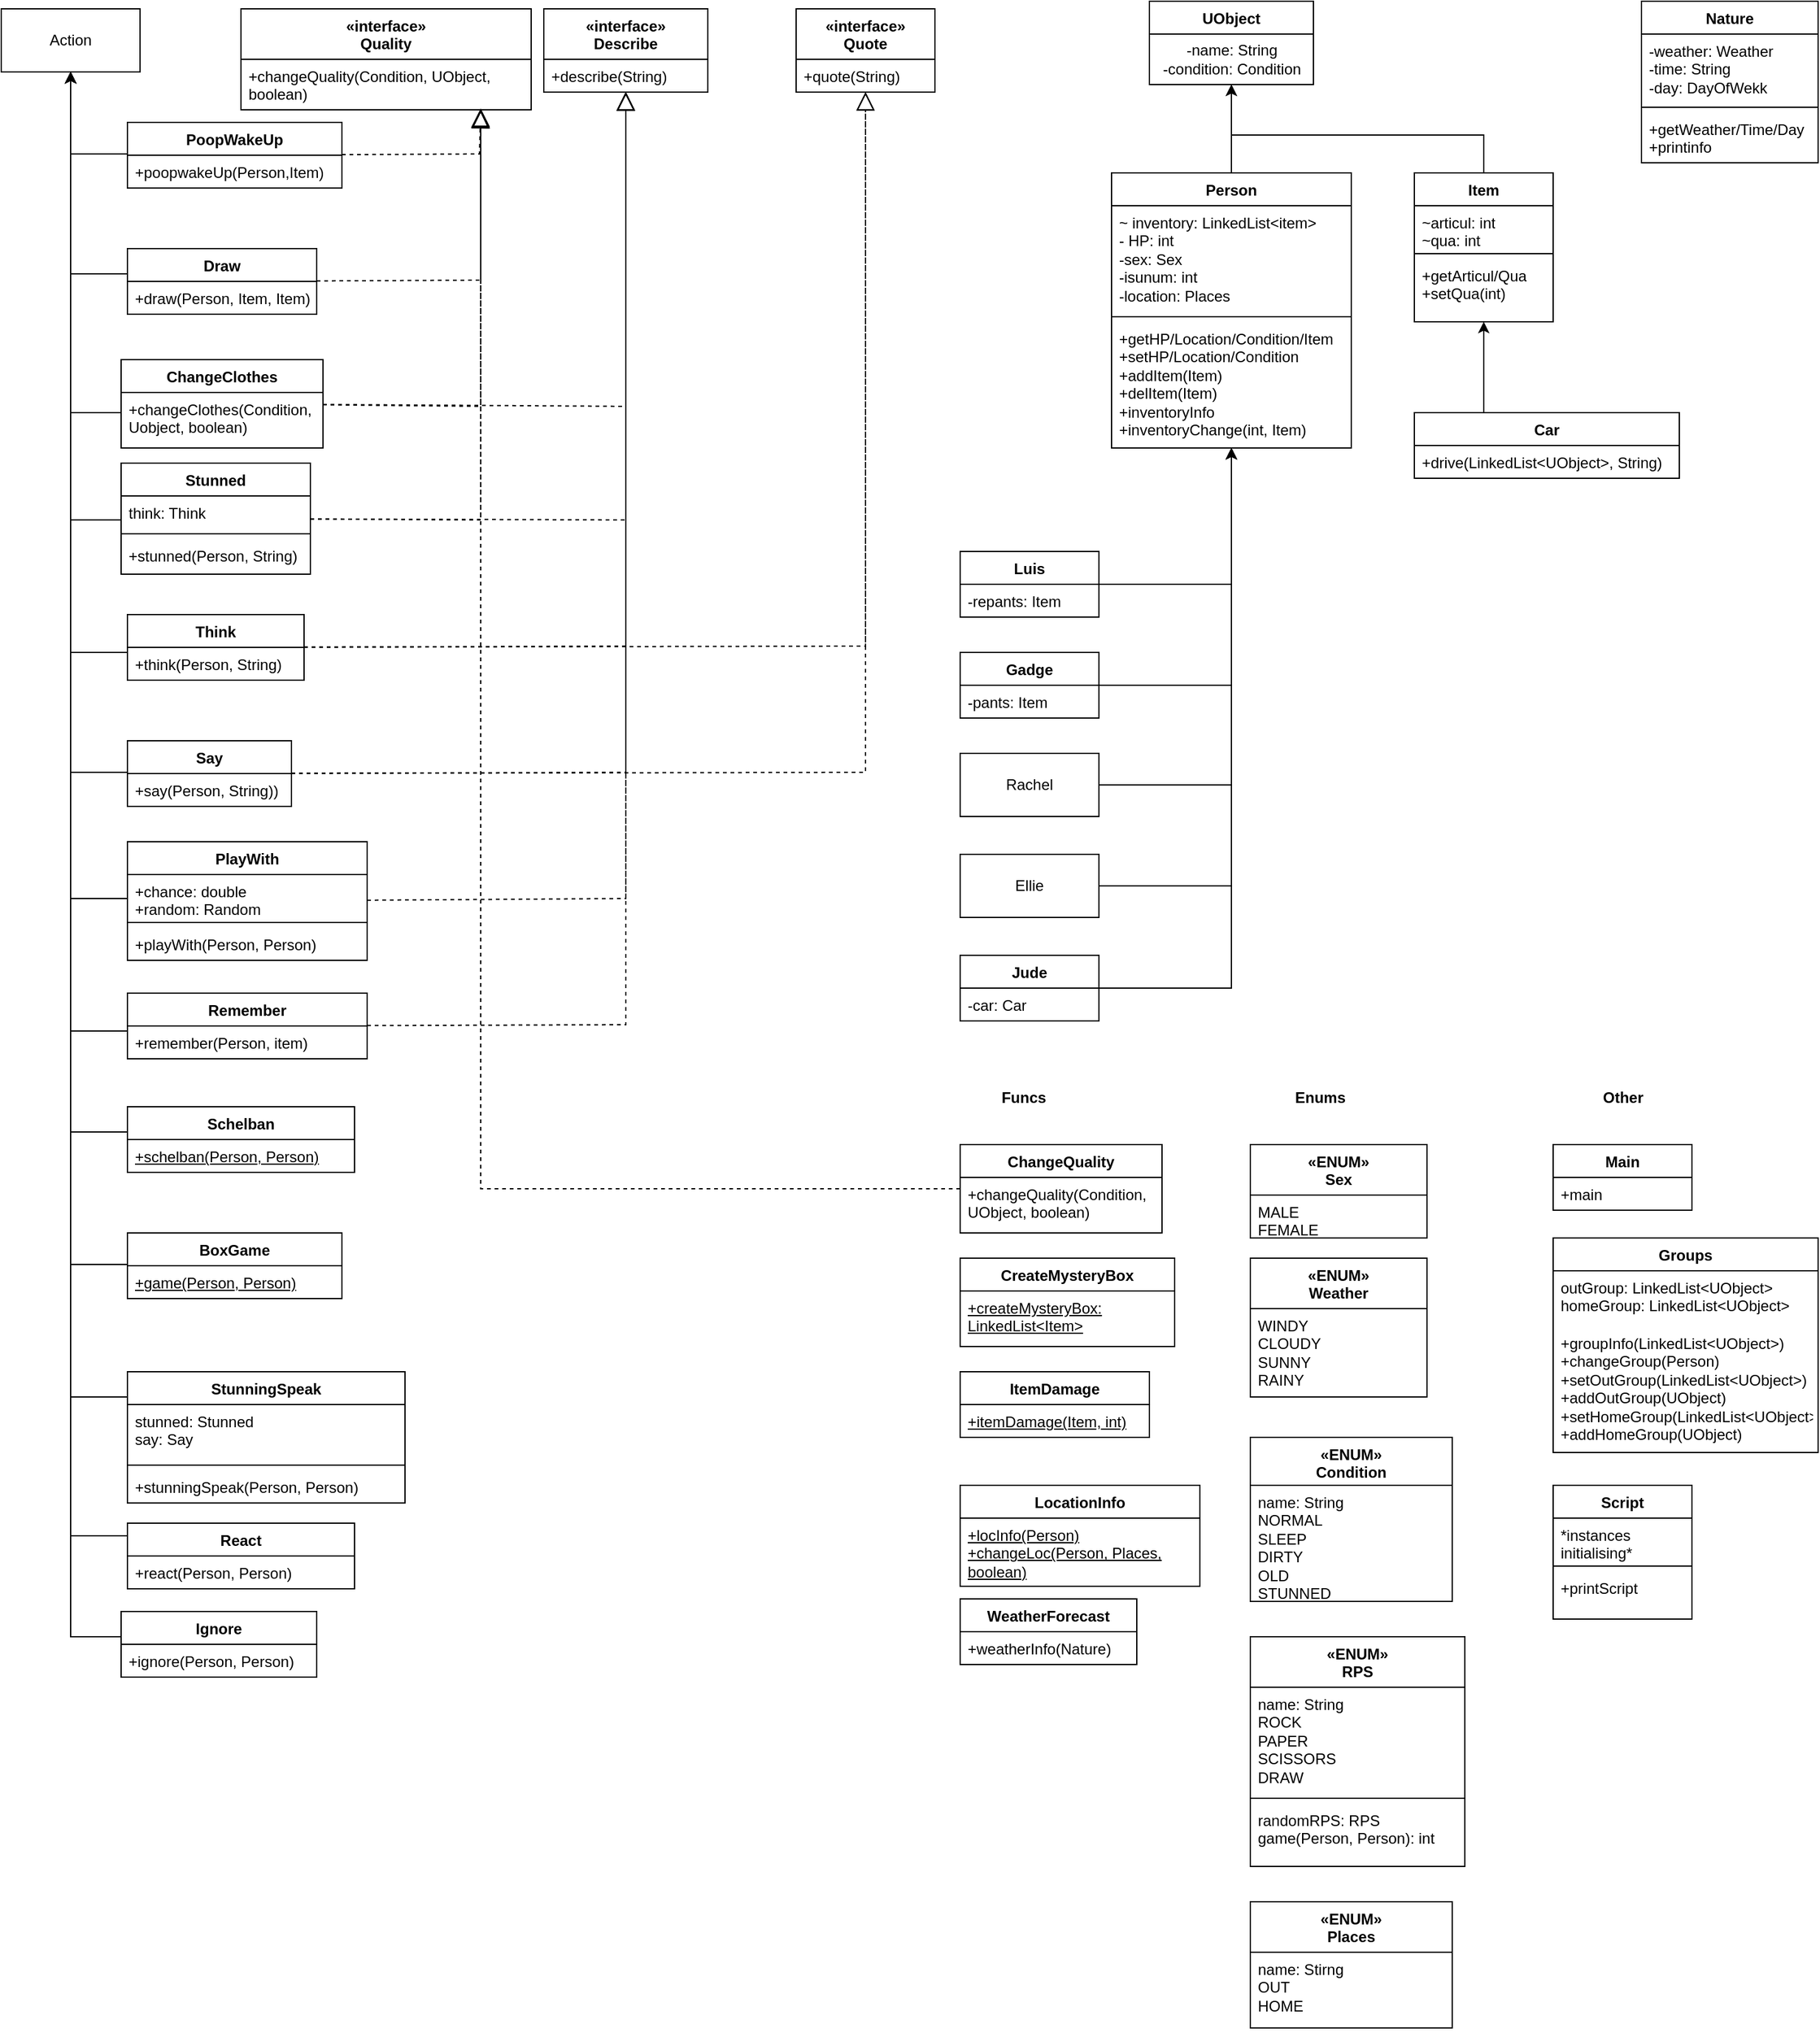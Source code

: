 <mxfile version="22.1.3" type="onedrive">
  <diagram name="Страница — 1" id="KQoyVWjVDIg-8fuVehJ1">
    <mxGraphModel grid="1" page="1" gridSize="10" guides="1" tooltips="1" connect="1" arrows="1" fold="1" pageScale="1" pageWidth="1654" pageHeight="2336" math="0" shadow="0">
      <root>
        <mxCell id="0" />
        <mxCell id="1" parent="0" />
        <mxCell id="x87Nk6fSMv-l0gHhDQ7Y-25" style="edgeStyle=orthogonalEdgeStyle;rounded=0;orthogonalLoop=1;jettySize=auto;html=1;entryX=0.5;entryY=1;entryDx=0;entryDy=0;" edge="1" parent="1" source="x87Nk6fSMv-l0gHhDQ7Y-10" target="x87Nk6fSMv-l0gHhDQ7Y-24">
          <mxGeometry relative="1" as="geometry">
            <Array as="points">
              <mxPoint x="175" y="145" />
            </Array>
          </mxGeometry>
        </mxCell>
        <mxCell id="x87Nk6fSMv-l0gHhDQ7Y-10" value="PoopWakeUp" style="html=1;whiteSpace=wrap;shape=swimlane;fontStyle=1;startSize=26;verticalAlign=top;childLayout=stackLayout;horizontal=1;horizontalStack=0;resizeParent=1;resizeParentMax=0;resizeLast=0;collapsible=1;marginBottom=0;" vertex="1" parent="1">
          <mxGeometry x="220" y="120" width="170" height="52" as="geometry" />
        </mxCell>
        <mxCell id="M3JDmx2PAfY2627w_AwD-40" value="+poopwakeUp(Person,Item)&lt;br&gt;" style="text;strokeColor=none;fillColor=none;align=left;verticalAlign=top;spacingLeft=4;spacingRight=4;overflow=hidden;rotatable=0;points=[[0,0.5],[1,0.5]];portConstraint=eastwest;whiteSpace=wrap;html=1;" vertex="1" parent="x87Nk6fSMv-l0gHhDQ7Y-10">
          <mxGeometry y="26" width="170" height="26" as="geometry" />
        </mxCell>
        <mxCell id="x87Nk6fSMv-l0gHhDQ7Y-26" style="edgeStyle=orthogonalEdgeStyle;rounded=0;orthogonalLoop=1;jettySize=auto;html=1;" edge="1" parent="1" source="x87Nk6fSMv-l0gHhDQ7Y-11" target="x87Nk6fSMv-l0gHhDQ7Y-24">
          <mxGeometry relative="1" as="geometry">
            <Array as="points">
              <mxPoint x="175" y="240" />
            </Array>
          </mxGeometry>
        </mxCell>
        <mxCell id="x87Nk6fSMv-l0gHhDQ7Y-11" value="Draw" style="html=1;whiteSpace=wrap;shape=swimlane;fontStyle=1;startSize=26;verticalAlign=top;childLayout=stackLayout;horizontal=1;horizontalStack=0;resizeParent=1;resizeParentMax=0;resizeLast=0;collapsible=1;marginBottom=0;" vertex="1" parent="1">
          <mxGeometry x="220" y="220" width="150" height="52" as="geometry" />
        </mxCell>
        <mxCell id="M3JDmx2PAfY2627w_AwD-41" value="+draw(Person, Item, Item)" style="text;strokeColor=none;fillColor=none;align=left;verticalAlign=top;spacingLeft=4;spacingRight=4;overflow=hidden;rotatable=0;points=[[0,0.5],[1,0.5]];portConstraint=eastwest;whiteSpace=wrap;html=1;" vertex="1" parent="x87Nk6fSMv-l0gHhDQ7Y-11">
          <mxGeometry y="26" width="150" height="26" as="geometry" />
        </mxCell>
        <mxCell id="x87Nk6fSMv-l0gHhDQ7Y-27" style="edgeStyle=orthogonalEdgeStyle;rounded=0;orthogonalLoop=1;jettySize=auto;html=1;" edge="1" parent="1" source="x87Nk6fSMv-l0gHhDQ7Y-12" target="x87Nk6fSMv-l0gHhDQ7Y-24">
          <mxGeometry relative="1" as="geometry">
            <Array as="points">
              <mxPoint x="175" y="735" />
            </Array>
          </mxGeometry>
        </mxCell>
        <mxCell id="x87Nk6fSMv-l0gHhDQ7Y-12" value="PlayWith" style="html=1;whiteSpace=wrap;shape=swimlane;fontStyle=1;startSize=26;verticalAlign=top;childLayout=stackLayout;horizontal=1;horizontalStack=0;resizeParent=1;resizeParentMax=0;resizeLast=0;collapsible=1;marginBottom=0;" vertex="1" parent="1">
          <mxGeometry x="220" y="690" width="190" height="94" as="geometry" />
        </mxCell>
        <mxCell id="M3JDmx2PAfY2627w_AwD-52" value="+chance: double&lt;br&gt;+random: Random" style="text;strokeColor=none;fillColor=none;align=left;verticalAlign=top;spacingLeft=4;spacingRight=4;overflow=hidden;rotatable=0;points=[[0,0.5],[1,0.5]];portConstraint=eastwest;whiteSpace=wrap;html=1;" vertex="1" parent="x87Nk6fSMv-l0gHhDQ7Y-12">
          <mxGeometry y="26" width="190" height="34" as="geometry" />
        </mxCell>
        <mxCell id="M3JDmx2PAfY2627w_AwD-54" value="" style="line;strokeWidth=1;fillColor=none;align=left;verticalAlign=middle;spacingTop=-1;spacingLeft=3;spacingRight=3;rotatable=0;labelPosition=right;points=[];portConstraint=eastwest;strokeColor=inherit;" vertex="1" parent="x87Nk6fSMv-l0gHhDQ7Y-12">
          <mxGeometry y="60" width="190" height="8" as="geometry" />
        </mxCell>
        <mxCell id="M3JDmx2PAfY2627w_AwD-53" value="+playWith(Person, Person)" style="text;strokeColor=none;fillColor=none;align=left;verticalAlign=top;spacingLeft=4;spacingRight=4;overflow=hidden;rotatable=0;points=[[0,0.5],[1,0.5]];portConstraint=eastwest;whiteSpace=wrap;html=1;" vertex="1" parent="x87Nk6fSMv-l0gHhDQ7Y-12">
          <mxGeometry y="68" width="190" height="26" as="geometry" />
        </mxCell>
        <mxCell id="x87Nk6fSMv-l0gHhDQ7Y-28" style="edgeStyle=orthogonalEdgeStyle;rounded=0;orthogonalLoop=1;jettySize=auto;html=1;entryX=0.5;entryY=1;entryDx=0;entryDy=0;" edge="1" parent="1" source="x87Nk6fSMv-l0gHhDQ7Y-13" target="x87Nk6fSMv-l0gHhDQ7Y-24">
          <mxGeometry relative="1" as="geometry">
            <Array as="points">
              <mxPoint x="175" y="540" />
            </Array>
          </mxGeometry>
        </mxCell>
        <mxCell id="x87Nk6fSMv-l0gHhDQ7Y-13" value="Think" style="html=1;whiteSpace=wrap;shape=swimlane;fontStyle=1;startSize=26;verticalAlign=top;childLayout=stackLayout;horizontal=1;horizontalStack=0;resizeParent=1;resizeParentMax=0;resizeLast=0;collapsible=1;marginBottom=0;" vertex="1" parent="1">
          <mxGeometry x="220" y="510" width="140" height="52" as="geometry" />
        </mxCell>
        <mxCell id="M3JDmx2PAfY2627w_AwD-50" value="+think(Person, String)" style="text;strokeColor=none;fillColor=none;align=left;verticalAlign=top;spacingLeft=4;spacingRight=4;overflow=hidden;rotatable=0;points=[[0,0.5],[1,0.5]];portConstraint=eastwest;whiteSpace=wrap;html=1;" vertex="1" parent="x87Nk6fSMv-l0gHhDQ7Y-13">
          <mxGeometry y="26" width="140" height="26" as="geometry" />
        </mxCell>
        <mxCell id="x87Nk6fSMv-l0gHhDQ7Y-36" style="edgeStyle=orthogonalEdgeStyle;rounded=0;orthogonalLoop=1;jettySize=auto;html=1;entryX=0.5;entryY=1;entryDx=0;entryDy=0;" edge="1" parent="1" source="x87Nk6fSMv-l0gHhDQ7Y-14" target="x87Nk6fSMv-l0gHhDQ7Y-24">
          <mxGeometry relative="1" as="geometry">
            <Array as="points">
              <mxPoint x="175" y="840" />
            </Array>
          </mxGeometry>
        </mxCell>
        <mxCell id="x87Nk6fSMv-l0gHhDQ7Y-14" value="Remember" style="html=1;whiteSpace=wrap;shape=swimlane;fontStyle=1;startSize=26;verticalAlign=top;childLayout=stackLayout;horizontal=1;horizontalStack=0;resizeParent=1;resizeParentMax=0;resizeLast=0;collapsible=1;marginBottom=0;" vertex="1" parent="1">
          <mxGeometry x="220" y="810" width="190" height="52" as="geometry" />
        </mxCell>
        <mxCell id="M3JDmx2PAfY2627w_AwD-55" value="+remember(Person, item)" style="text;strokeColor=none;fillColor=none;align=left;verticalAlign=top;spacingLeft=4;spacingRight=4;overflow=hidden;rotatable=0;points=[[0,0.5],[1,0.5]];portConstraint=eastwest;whiteSpace=wrap;html=1;" vertex="1" parent="x87Nk6fSMv-l0gHhDQ7Y-14">
          <mxGeometry y="26" width="190" height="26" as="geometry" />
        </mxCell>
        <mxCell id="x87Nk6fSMv-l0gHhDQ7Y-35" style="edgeStyle=orthogonalEdgeStyle;rounded=0;orthogonalLoop=1;jettySize=auto;html=1;entryX=0.5;entryY=1;entryDx=0;entryDy=0;" edge="1" parent="1" source="x87Nk6fSMv-l0gHhDQ7Y-15" target="x87Nk6fSMv-l0gHhDQ7Y-24">
          <mxGeometry relative="1" as="geometry">
            <Array as="points">
              <mxPoint x="175" y="1320" />
            </Array>
          </mxGeometry>
        </mxCell>
        <mxCell id="x87Nk6fSMv-l0gHhDQ7Y-15" value="Ignore" style="html=1;whiteSpace=wrap;shape=swimlane;fontStyle=1;startSize=26;verticalAlign=top;childLayout=stackLayout;horizontal=1;horizontalStack=0;resizeParent=1;resizeParentMax=0;resizeLast=0;collapsible=1;marginBottom=0;" vertex="1" parent="1">
          <mxGeometry x="215" y="1300" width="155" height="52" as="geometry" />
        </mxCell>
        <mxCell id="M3JDmx2PAfY2627w_AwD-62" value="+ignore(Person, Person)" style="text;strokeColor=none;fillColor=none;align=left;verticalAlign=top;spacingLeft=4;spacingRight=4;overflow=hidden;rotatable=0;points=[[0,0.5],[1,0.5]];portConstraint=eastwest;whiteSpace=wrap;html=1;" vertex="1" parent="x87Nk6fSMv-l0gHhDQ7Y-15">
          <mxGeometry y="26" width="155" height="26" as="geometry" />
        </mxCell>
        <mxCell id="x87Nk6fSMv-l0gHhDQ7Y-34" style="edgeStyle=orthogonalEdgeStyle;rounded=0;orthogonalLoop=1;jettySize=auto;html=1;entryX=0.5;entryY=1;entryDx=0;entryDy=0;" edge="1" parent="1" source="x87Nk6fSMv-l0gHhDQ7Y-16" target="x87Nk6fSMv-l0gHhDQ7Y-24">
          <mxGeometry relative="1" as="geometry">
            <Array as="points">
              <mxPoint x="175" y="1130" />
            </Array>
          </mxGeometry>
        </mxCell>
        <mxCell id="x87Nk6fSMv-l0gHhDQ7Y-16" value="StunningSpeak" style="html=1;whiteSpace=wrap;shape=swimlane;fontStyle=1;startSize=26;verticalAlign=top;childLayout=stackLayout;horizontal=1;horizontalStack=0;resizeParent=1;resizeParentMax=0;resizeLast=0;collapsible=1;marginBottom=0;" vertex="1" parent="1">
          <mxGeometry x="220" y="1110" width="220" height="104" as="geometry" />
        </mxCell>
        <mxCell id="M3JDmx2PAfY2627w_AwD-58" value="stunned: Stunned&lt;br&gt;say: Say" style="text;strokeColor=none;fillColor=none;align=left;verticalAlign=top;spacingLeft=4;spacingRight=4;overflow=hidden;rotatable=0;points=[[0,0.5],[1,0.5]];portConstraint=eastwest;whiteSpace=wrap;html=1;" vertex="1" parent="x87Nk6fSMv-l0gHhDQ7Y-16">
          <mxGeometry y="26" width="220" height="44" as="geometry" />
        </mxCell>
        <mxCell id="M3JDmx2PAfY2627w_AwD-60" value="" style="line;strokeWidth=1;fillColor=none;align=left;verticalAlign=middle;spacingTop=-1;spacingLeft=3;spacingRight=3;rotatable=0;labelPosition=right;points=[];portConstraint=eastwest;strokeColor=inherit;" vertex="1" parent="x87Nk6fSMv-l0gHhDQ7Y-16">
          <mxGeometry y="70" width="220" height="8" as="geometry" />
        </mxCell>
        <mxCell id="M3JDmx2PAfY2627w_AwD-59" value="+stunningSpeak(Person, Person)" style="text;strokeColor=none;fillColor=none;align=left;verticalAlign=top;spacingLeft=4;spacingRight=4;overflow=hidden;rotatable=0;points=[[0,0.5],[1,0.5]];portConstraint=eastwest;whiteSpace=wrap;html=1;" vertex="1" parent="x87Nk6fSMv-l0gHhDQ7Y-16">
          <mxGeometry y="78" width="220" height="26" as="geometry" />
        </mxCell>
        <mxCell id="x87Nk6fSMv-l0gHhDQ7Y-33" style="edgeStyle=orthogonalEdgeStyle;rounded=0;orthogonalLoop=1;jettySize=auto;html=1;entryX=0.5;entryY=1;entryDx=0;entryDy=0;" edge="1" parent="1" source="x87Nk6fSMv-l0gHhDQ7Y-17" target="x87Nk6fSMv-l0gHhDQ7Y-24">
          <mxGeometry relative="1" as="geometry">
            <Array as="points">
              <mxPoint x="175" y="920" />
            </Array>
          </mxGeometry>
        </mxCell>
        <mxCell id="x87Nk6fSMv-l0gHhDQ7Y-17" value="Schelban" style="html=1;whiteSpace=wrap;shape=swimlane;fontStyle=1;startSize=26;verticalAlign=top;childLayout=stackLayout;horizontal=1;horizontalStack=0;resizeParent=1;resizeParentMax=0;resizeLast=0;collapsible=1;marginBottom=0;" vertex="1" parent="1">
          <mxGeometry x="220" y="900" width="180" height="52" as="geometry" />
        </mxCell>
        <mxCell id="M3JDmx2PAfY2627w_AwD-56" value="&lt;u&gt;+schelban(Person, Person)&lt;/u&gt;" style="text;strokeColor=none;fillColor=none;align=left;verticalAlign=top;spacingLeft=4;spacingRight=4;overflow=hidden;rotatable=0;points=[[0,0.5],[1,0.5]];portConstraint=eastwest;whiteSpace=wrap;html=1;" vertex="1" parent="x87Nk6fSMv-l0gHhDQ7Y-17">
          <mxGeometry y="26" width="180" height="26" as="geometry" />
        </mxCell>
        <mxCell id="x87Nk6fSMv-l0gHhDQ7Y-32" style="edgeStyle=orthogonalEdgeStyle;rounded=0;orthogonalLoop=1;jettySize=auto;html=1;entryX=0.5;entryY=1;entryDx=0;entryDy=0;" edge="1" parent="1" source="x87Nk6fSMv-l0gHhDQ7Y-18" target="x87Nk6fSMv-l0gHhDQ7Y-24">
          <mxGeometry relative="1" as="geometry">
            <Array as="points">
              <mxPoint x="175" y="1025" />
            </Array>
          </mxGeometry>
        </mxCell>
        <mxCell id="x87Nk6fSMv-l0gHhDQ7Y-18" value="BoxGame" style="html=1;whiteSpace=wrap;shape=swimlane;fontStyle=1;startSize=26;verticalAlign=top;childLayout=stackLayout;horizontal=1;horizontalStack=0;resizeParent=1;resizeParentMax=0;resizeLast=0;collapsible=1;marginBottom=0;" vertex="1" parent="1">
          <mxGeometry x="220" y="1000" width="170" height="52" as="geometry" />
        </mxCell>
        <mxCell id="M3JDmx2PAfY2627w_AwD-57" value="&lt;u&gt;+game(Person, Person)&lt;/u&gt;" style="text;strokeColor=none;fillColor=none;align=left;verticalAlign=top;spacingLeft=4;spacingRight=4;overflow=hidden;rotatable=0;points=[[0,0.5],[1,0.5]];portConstraint=eastwest;whiteSpace=wrap;html=1;" vertex="1" parent="x87Nk6fSMv-l0gHhDQ7Y-18">
          <mxGeometry y="26" width="170" height="26" as="geometry" />
        </mxCell>
        <mxCell id="x87Nk6fSMv-l0gHhDQ7Y-31" style="edgeStyle=orthogonalEdgeStyle;rounded=0;orthogonalLoop=1;jettySize=auto;html=1;entryX=0.5;entryY=1;entryDx=0;entryDy=0;" edge="1" parent="1" source="x87Nk6fSMv-l0gHhDQ7Y-19" target="x87Nk6fSMv-l0gHhDQ7Y-24">
          <mxGeometry relative="1" as="geometry">
            <Array as="points">
              <mxPoint x="175" y="435" />
            </Array>
          </mxGeometry>
        </mxCell>
        <mxCell id="x87Nk6fSMv-l0gHhDQ7Y-19" value="Stunned" style="html=1;whiteSpace=wrap;shape=swimlane;fontStyle=1;startSize=26;verticalAlign=top;childLayout=stackLayout;horizontal=1;horizontalStack=0;resizeParent=1;resizeParentMax=0;resizeLast=0;collapsible=1;marginBottom=0;" vertex="1" parent="1">
          <mxGeometry x="215" y="390" width="150" height="88" as="geometry" />
        </mxCell>
        <mxCell id="M3JDmx2PAfY2627w_AwD-48" value="think: Think" style="text;strokeColor=none;fillColor=none;align=left;verticalAlign=top;spacingLeft=4;spacingRight=4;overflow=hidden;rotatable=0;points=[[0,0.5],[1,0.5]];portConstraint=eastwest;whiteSpace=wrap;html=1;" vertex="1" parent="x87Nk6fSMv-l0gHhDQ7Y-19">
          <mxGeometry y="26" width="150" height="26" as="geometry" />
        </mxCell>
        <mxCell id="M3JDmx2PAfY2627w_AwD-49" value="" style="line;strokeWidth=1;fillColor=none;align=left;verticalAlign=middle;spacingTop=-1;spacingLeft=3;spacingRight=3;rotatable=0;labelPosition=right;points=[];portConstraint=eastwest;strokeColor=inherit;" vertex="1" parent="x87Nk6fSMv-l0gHhDQ7Y-19">
          <mxGeometry y="52" width="150" height="8" as="geometry" />
        </mxCell>
        <mxCell id="M3JDmx2PAfY2627w_AwD-47" value="+stunned(Person, String)" style="text;strokeColor=none;fillColor=none;align=left;verticalAlign=top;spacingLeft=4;spacingRight=4;overflow=hidden;rotatable=0;points=[[0,0.5],[1,0.5]];portConstraint=eastwest;whiteSpace=wrap;html=1;" vertex="1" parent="x87Nk6fSMv-l0gHhDQ7Y-19">
          <mxGeometry y="60" width="150" height="28" as="geometry" />
        </mxCell>
        <mxCell id="x87Nk6fSMv-l0gHhDQ7Y-30" style="edgeStyle=orthogonalEdgeStyle;rounded=0;orthogonalLoop=1;jettySize=auto;html=1;" edge="1" parent="1" source="x87Nk6fSMv-l0gHhDQ7Y-20" target="x87Nk6fSMv-l0gHhDQ7Y-24">
          <mxGeometry relative="1" as="geometry">
            <Array as="points">
              <mxPoint x="175" y="635" />
            </Array>
          </mxGeometry>
        </mxCell>
        <mxCell id="x87Nk6fSMv-l0gHhDQ7Y-20" value="Say" style="html=1;whiteSpace=wrap;shape=swimlane;fontStyle=1;startSize=26;verticalAlign=top;childLayout=stackLayout;horizontal=1;horizontalStack=0;resizeParent=1;resizeParentMax=0;resizeLast=0;collapsible=1;marginBottom=0;" vertex="1" parent="1">
          <mxGeometry x="220" y="610" width="130" height="52" as="geometry" />
        </mxCell>
        <mxCell id="M3JDmx2PAfY2627w_AwD-51" value="+say(Person, String))" style="text;strokeColor=none;fillColor=none;align=left;verticalAlign=top;spacingLeft=4;spacingRight=4;overflow=hidden;rotatable=0;points=[[0,0.5],[1,0.5]];portConstraint=eastwest;whiteSpace=wrap;html=1;" vertex="1" parent="x87Nk6fSMv-l0gHhDQ7Y-20">
          <mxGeometry y="26" width="130" height="26" as="geometry" />
        </mxCell>
        <mxCell id="x87Nk6fSMv-l0gHhDQ7Y-29" style="edgeStyle=orthogonalEdgeStyle;rounded=0;orthogonalLoop=1;jettySize=auto;html=1;entryX=0.5;entryY=1;entryDx=0;entryDy=0;" edge="1" parent="1" source="x87Nk6fSMv-l0gHhDQ7Y-21" target="x87Nk6fSMv-l0gHhDQ7Y-24">
          <mxGeometry relative="1" as="geometry">
            <Array as="points">
              <mxPoint x="175" y="1240" />
            </Array>
          </mxGeometry>
        </mxCell>
        <mxCell id="x87Nk6fSMv-l0gHhDQ7Y-21" value="React" style="html=1;whiteSpace=wrap;shape=swimlane;fontStyle=1;startSize=26;verticalAlign=top;childLayout=stackLayout;horizontal=1;horizontalStack=0;resizeParent=1;resizeParentMax=0;resizeLast=0;collapsible=1;marginBottom=0;" vertex="1" parent="1">
          <mxGeometry x="220" y="1230" width="180" height="52" as="geometry" />
        </mxCell>
        <mxCell id="M3JDmx2PAfY2627w_AwD-61" value="+react(Person, Person)" style="text;strokeColor=none;fillColor=none;align=left;verticalAlign=top;spacingLeft=4;spacingRight=4;overflow=hidden;rotatable=0;points=[[0,0.5],[1,0.5]];portConstraint=eastwest;whiteSpace=wrap;html=1;" vertex="1" parent="x87Nk6fSMv-l0gHhDQ7Y-21">
          <mxGeometry y="26" width="180" height="26" as="geometry" />
        </mxCell>
        <mxCell id="x87Nk6fSMv-l0gHhDQ7Y-23" style="edgeStyle=orthogonalEdgeStyle;rounded=0;orthogonalLoop=1;jettySize=auto;html=1;" edge="1" parent="1" source="x87Nk6fSMv-l0gHhDQ7Y-22" target="x87Nk6fSMv-l0gHhDQ7Y-24">
          <mxGeometry relative="1" as="geometry">
            <mxPoint x="160" y="130" as="targetPoint" />
            <Array as="points">
              <mxPoint x="175" y="350" />
            </Array>
          </mxGeometry>
        </mxCell>
        <mxCell id="x87Nk6fSMv-l0gHhDQ7Y-22" value="ChangeClothes" style="html=1;whiteSpace=wrap;shape=swimlane;fontStyle=1;startSize=26;verticalAlign=top;childLayout=stackLayout;horizontal=1;horizontalStack=0;resizeParent=1;resizeParentMax=0;resizeLast=0;collapsible=1;marginBottom=0;" vertex="1" parent="1">
          <mxGeometry x="215" y="308" width="160" height="70" as="geometry" />
        </mxCell>
        <mxCell id="M3JDmx2PAfY2627w_AwD-42" value="+changeClothes(Condition, Uobject, boolean)" style="text;strokeColor=none;fillColor=none;align=left;verticalAlign=top;spacingLeft=4;spacingRight=4;overflow=hidden;rotatable=0;points=[[0,0.5],[1,0.5]];portConstraint=eastwest;whiteSpace=wrap;html=1;" vertex="1" parent="x87Nk6fSMv-l0gHhDQ7Y-22">
          <mxGeometry y="26" width="160" height="44" as="geometry" />
        </mxCell>
        <mxCell id="x87Nk6fSMv-l0gHhDQ7Y-24" value="Action" style="html=1;whiteSpace=wrap;" vertex="1" parent="1">
          <mxGeometry x="120" y="30" width="110" height="50" as="geometry" />
        </mxCell>
        <mxCell id="x87Nk6fSMv-l0gHhDQ7Y-37" value="«interface»&lt;br&gt;&lt;b&gt;Quality&lt;/b&gt;" style="html=1;whiteSpace=wrap;shape=swimlane;fontStyle=1;startSize=40;verticalAlign=top;childLayout=stackLayout;horizontal=1;horizontalStack=0;resizeParent=1;resizeParentMax=0;resizeLast=0;collapsible=1;marginBottom=0;" vertex="1" parent="1">
          <mxGeometry x="310" y="30" width="230" height="80" as="geometry" />
        </mxCell>
        <mxCell id="M3JDmx2PAfY2627w_AwD-34" value="+changeQuality(Condition, UObject, boolean)" style="text;strokeColor=none;fillColor=none;align=left;verticalAlign=top;spacingLeft=4;spacingRight=4;overflow=hidden;rotatable=0;points=[[0,0.5],[1,0.5]];portConstraint=eastwest;whiteSpace=wrap;html=1;" vertex="1" parent="x87Nk6fSMv-l0gHhDQ7Y-37">
          <mxGeometry y="40" width="230" height="40" as="geometry" />
        </mxCell>
        <mxCell id="x87Nk6fSMv-l0gHhDQ7Y-41" value="«interface»&lt;br&gt;&lt;b&gt;Describe&lt;/b&gt;" style="html=1;whiteSpace=wrap;shape=swimlane;fontStyle=1;startSize=40;verticalAlign=top;childLayout=stackLayout;horizontal=1;horizontalStack=0;resizeParent=1;resizeParentMax=0;resizeLast=0;collapsible=1;marginBottom=0;" vertex="1" parent="1">
          <mxGeometry x="550" y="30" width="130" height="66" as="geometry" />
        </mxCell>
        <mxCell id="M3JDmx2PAfY2627w_AwD-35" value="+describe(String)" style="text;strokeColor=none;fillColor=none;align=left;verticalAlign=top;spacingLeft=4;spacingRight=4;overflow=hidden;rotatable=0;points=[[0,0.5],[1,0.5]];portConstraint=eastwest;whiteSpace=wrap;html=1;" vertex="1" parent="x87Nk6fSMv-l0gHhDQ7Y-41">
          <mxGeometry y="40" width="130" height="26" as="geometry" />
        </mxCell>
        <mxCell id="x87Nk6fSMv-l0gHhDQ7Y-47" value="" style="endArrow=block;dashed=1;endFill=0;endSize=12;html=1;rounded=0;" edge="1" parent="1" source="x87Nk6fSMv-l0gHhDQ7Y-10">
          <mxGeometry width="160" relative="1" as="geometry">
            <mxPoint x="320" y="145" as="sourcePoint" />
            <mxPoint x="500" y="110" as="targetPoint" />
            <Array as="points">
              <mxPoint x="499" y="145" />
            </Array>
          </mxGeometry>
        </mxCell>
        <mxCell id="x87Nk6fSMv-l0gHhDQ7Y-48" value="" style="endArrow=block;dashed=1;endFill=0;endSize=12;html=1;rounded=0;" edge="1" parent="1" source="x87Nk6fSMv-l0gHhDQ7Y-11">
          <mxGeometry width="160" relative="1" as="geometry">
            <mxPoint x="330" y="245" as="sourcePoint" />
            <mxPoint x="500" y="110" as="targetPoint" />
            <Array as="points">
              <mxPoint x="500" y="245" />
            </Array>
          </mxGeometry>
        </mxCell>
        <mxCell id="x87Nk6fSMv-l0gHhDQ7Y-49" value="" style="endArrow=block;dashed=1;endFill=0;endSize=12;html=1;rounded=0;" edge="1" parent="1" source="x87Nk6fSMv-l0gHhDQ7Y-22">
          <mxGeometry width="160" relative="1" as="geometry">
            <mxPoint x="330" y="345" as="sourcePoint" />
            <mxPoint x="500" y="110" as="targetPoint" />
            <Array as="points">
              <mxPoint x="500" y="345" />
            </Array>
          </mxGeometry>
        </mxCell>
        <mxCell id="x87Nk6fSMv-l0gHhDQ7Y-50" value="" style="endArrow=block;dashed=1;endFill=0;endSize=12;html=1;rounded=0;" edge="1" parent="1" source="x87Nk6fSMv-l0gHhDQ7Y-22" target="x87Nk6fSMv-l0gHhDQ7Y-41">
          <mxGeometry width="160" relative="1" as="geometry">
            <mxPoint x="330" y="345" as="sourcePoint" />
            <mxPoint x="490" y="345" as="targetPoint" />
            <Array as="points">
              <mxPoint x="615" y="345" />
            </Array>
          </mxGeometry>
        </mxCell>
        <mxCell id="x87Nk6fSMv-l0gHhDQ7Y-51" value="" style="endArrow=block;dashed=1;endFill=0;endSize=12;html=1;rounded=0;" edge="1" parent="1" source="x87Nk6fSMv-l0gHhDQ7Y-13" target="x87Nk6fSMv-l0gHhDQ7Y-41">
          <mxGeometry width="160" relative="1" as="geometry">
            <mxPoint x="330" y="445" as="sourcePoint" />
            <mxPoint x="490" y="445" as="targetPoint" />
            <Array as="points">
              <mxPoint x="615" y="535" />
            </Array>
          </mxGeometry>
        </mxCell>
        <mxCell id="x87Nk6fSMv-l0gHhDQ7Y-52" value="" style="endArrow=block;dashed=1;endFill=0;endSize=12;html=1;rounded=0;" edge="1" parent="1" source="x87Nk6fSMv-l0gHhDQ7Y-14" target="x87Nk6fSMv-l0gHhDQ7Y-41">
          <mxGeometry width="160" relative="1" as="geometry">
            <mxPoint x="330" y="545" as="sourcePoint" />
            <mxPoint x="490" y="545" as="targetPoint" />
            <Array as="points">
              <mxPoint x="615" y="835" />
            </Array>
          </mxGeometry>
        </mxCell>
        <mxCell id="x87Nk6fSMv-l0gHhDQ7Y-53" value="" style="endArrow=block;dashed=1;endFill=0;endSize=12;html=1;rounded=0;" edge="1" parent="1" source="x87Nk6fSMv-l0gHhDQ7Y-12" target="x87Nk6fSMv-l0gHhDQ7Y-41">
          <mxGeometry width="160" relative="1" as="geometry">
            <mxPoint x="330" y="645" as="sourcePoint" />
            <mxPoint x="490" y="645" as="targetPoint" />
            <Array as="points">
              <mxPoint x="615" y="735" />
            </Array>
          </mxGeometry>
        </mxCell>
        <mxCell id="x87Nk6fSMv-l0gHhDQ7Y-54" value="" style="endArrow=block;dashed=1;endFill=0;endSize=12;html=1;rounded=0;" edge="1" parent="1" source="x87Nk6fSMv-l0gHhDQ7Y-19">
          <mxGeometry width="160" relative="1" as="geometry">
            <mxPoint x="330" y="435" as="sourcePoint" />
            <mxPoint x="500" y="110" as="targetPoint" />
            <Array as="points">
              <mxPoint x="500" y="435" />
            </Array>
          </mxGeometry>
        </mxCell>
        <mxCell id="x87Nk6fSMv-l0gHhDQ7Y-55" value="" style="endArrow=block;dashed=1;endFill=0;endSize=12;html=1;rounded=0;" edge="1" parent="1" source="x87Nk6fSMv-l0gHhDQ7Y-19" target="x87Nk6fSMv-l0gHhDQ7Y-41">
          <mxGeometry width="160" relative="1" as="geometry">
            <mxPoint x="330" y="435" as="sourcePoint" />
            <mxPoint x="490" y="435" as="targetPoint" />
            <Array as="points">
              <mxPoint x="615" y="435" />
            </Array>
          </mxGeometry>
        </mxCell>
        <mxCell id="x87Nk6fSMv-l0gHhDQ7Y-56" value="" style="endArrow=block;dashed=1;endFill=0;endSize=12;html=1;rounded=0;" edge="1" parent="1" source="x87Nk6fSMv-l0gHhDQ7Y-20" target="x87Nk6fSMv-l0gHhDQ7Y-41">
          <mxGeometry width="160" relative="1" as="geometry">
            <mxPoint x="330" y="635" as="sourcePoint" />
            <mxPoint x="490" y="635" as="targetPoint" />
            <Array as="points">
              <mxPoint x="615" y="635" />
            </Array>
          </mxGeometry>
        </mxCell>
        <mxCell id="x87Nk6fSMv-l0gHhDQ7Y-57" value="«interface»&lt;br&gt;&lt;b&gt;Quote&lt;/b&gt;" style="html=1;whiteSpace=wrap;shape=swimlane;fontStyle=1;startSize=40;verticalAlign=top;childLayout=stackLayout;horizontal=1;horizontalStack=0;resizeParent=1;resizeParentMax=0;resizeLast=0;collapsible=1;marginBottom=0;" vertex="1" parent="1">
          <mxGeometry x="750" y="30" width="110" height="66" as="geometry" />
        </mxCell>
        <mxCell id="M3JDmx2PAfY2627w_AwD-36" value="+quote(String)" style="text;strokeColor=none;fillColor=none;align=left;verticalAlign=top;spacingLeft=4;spacingRight=4;overflow=hidden;rotatable=0;points=[[0,0.5],[1,0.5]];portConstraint=eastwest;whiteSpace=wrap;html=1;" vertex="1" parent="x87Nk6fSMv-l0gHhDQ7Y-57">
          <mxGeometry y="40" width="110" height="26" as="geometry" />
        </mxCell>
        <mxCell id="x87Nk6fSMv-l0gHhDQ7Y-58" value="" style="endArrow=block;dashed=1;endFill=0;endSize=12;html=1;rounded=0;" edge="1" parent="1" source="x87Nk6fSMv-l0gHhDQ7Y-13" target="x87Nk6fSMv-l0gHhDQ7Y-57">
          <mxGeometry width="160" relative="1" as="geometry">
            <mxPoint x="330" y="535" as="sourcePoint" />
            <mxPoint x="490" y="535" as="targetPoint" />
            <Array as="points">
              <mxPoint x="805" y="535" />
            </Array>
          </mxGeometry>
        </mxCell>
        <mxCell id="x87Nk6fSMv-l0gHhDQ7Y-59" value="" style="endArrow=block;dashed=1;endFill=0;endSize=12;html=1;rounded=0;" edge="1" parent="1" source="x87Nk6fSMv-l0gHhDQ7Y-20" target="x87Nk6fSMv-l0gHhDQ7Y-57">
          <mxGeometry width="160" relative="1" as="geometry">
            <mxPoint x="330" y="635" as="sourcePoint" />
            <mxPoint x="490" y="635" as="targetPoint" />
            <Array as="points">
              <mxPoint x="805" y="635" />
            </Array>
          </mxGeometry>
        </mxCell>
        <mxCell id="x87Nk6fSMv-l0gHhDQ7Y-61" value="ChangeQuality" style="html=1;whiteSpace=wrap;shape=swimlane;fontStyle=1;startSize=26;verticalAlign=top;childLayout=stackLayout;horizontal=1;horizontalStack=0;resizeParent=1;resizeParentMax=0;resizeLast=0;collapsible=1;marginBottom=0;" vertex="1" parent="1">
          <mxGeometry x="880" y="930" width="160" height="70" as="geometry" />
        </mxCell>
        <mxCell id="M3JDmx2PAfY2627w_AwD-67" value="+changeQuality(Condition, UObject, boolean)" style="text;strokeColor=none;fillColor=none;align=left;verticalAlign=top;spacingLeft=4;spacingRight=4;overflow=hidden;rotatable=0;points=[[0,0.5],[1,0.5]];portConstraint=eastwest;whiteSpace=wrap;html=1;" vertex="1" parent="x87Nk6fSMv-l0gHhDQ7Y-61">
          <mxGeometry y="26" width="160" height="44" as="geometry" />
        </mxCell>
        <mxCell id="x87Nk6fSMv-l0gHhDQ7Y-62" value="CreateMysteryBox" style="html=1;whiteSpace=wrap;shape=swimlane;fontStyle=1;startSize=26;verticalAlign=top;childLayout=stackLayout;horizontal=1;horizontalStack=0;resizeParent=1;resizeParentMax=0;resizeLast=0;collapsible=1;marginBottom=0;" vertex="1" parent="1">
          <mxGeometry x="880" y="1020" width="170" height="70" as="geometry" />
        </mxCell>
        <mxCell id="M3JDmx2PAfY2627w_AwD-68" value="&lt;u&gt;+createMysteryBox: LinkedList&amp;lt;Item&amp;gt;&lt;/u&gt;" style="text;strokeColor=none;fillColor=none;align=left;verticalAlign=top;spacingLeft=4;spacingRight=4;overflow=hidden;rotatable=0;points=[[0,0.5],[1,0.5]];portConstraint=eastwest;whiteSpace=wrap;html=1;" vertex="1" parent="x87Nk6fSMv-l0gHhDQ7Y-62">
          <mxGeometry y="26" width="170" height="44" as="geometry" />
        </mxCell>
        <mxCell id="x87Nk6fSMv-l0gHhDQ7Y-64" value="ItemDamage" style="html=1;whiteSpace=wrap;shape=swimlane;fontStyle=1;startSize=26;verticalAlign=top;childLayout=stackLayout;horizontal=1;horizontalStack=0;resizeParent=1;resizeParentMax=0;resizeLast=0;collapsible=1;marginBottom=0;" vertex="1" parent="1">
          <mxGeometry x="880" y="1110" width="150" height="52" as="geometry" />
        </mxCell>
        <mxCell id="M3JDmx2PAfY2627w_AwD-70" value="&lt;u&gt;+itemDamage(Item, int)&lt;/u&gt;" style="text;strokeColor=none;fillColor=none;align=left;verticalAlign=top;spacingLeft=4;spacingRight=4;overflow=hidden;rotatable=0;points=[[0,0.5],[1,0.5]];portConstraint=eastwest;whiteSpace=wrap;html=1;" vertex="1" parent="x87Nk6fSMv-l0gHhDQ7Y-64">
          <mxGeometry y="26" width="150" height="26" as="geometry" />
        </mxCell>
        <mxCell id="x87Nk6fSMv-l0gHhDQ7Y-65" value="LocationInfo" style="html=1;whiteSpace=wrap;shape=swimlane;fontStyle=1;startSize=26;verticalAlign=top;childLayout=stackLayout;horizontal=1;horizontalStack=0;resizeParent=1;resizeParentMax=0;resizeLast=0;collapsible=1;marginBottom=0;" vertex="1" parent="1">
          <mxGeometry x="880" y="1200" width="190" height="80" as="geometry" />
        </mxCell>
        <mxCell id="M3JDmx2PAfY2627w_AwD-71" value="&lt;u&gt;+locInfo(Person)&lt;br&gt;+changeLoc(Person, Places, boolean)&lt;/u&gt;" style="text;strokeColor=none;fillColor=none;align=left;verticalAlign=top;spacingLeft=4;spacingRight=4;overflow=hidden;rotatable=0;points=[[0,0.5],[1,0.5]];portConstraint=eastwest;whiteSpace=wrap;html=1;" vertex="1" parent="x87Nk6fSMv-l0gHhDQ7Y-65">
          <mxGeometry y="26" width="190" height="54" as="geometry" />
        </mxCell>
        <mxCell id="x87Nk6fSMv-l0gHhDQ7Y-66" value="WeatherForecast" style="html=1;whiteSpace=wrap;shape=swimlane;fontStyle=1;startSize=26;verticalAlign=top;childLayout=stackLayout;horizontal=1;horizontalStack=0;resizeParent=1;resizeParentMax=0;resizeLast=0;collapsible=1;marginBottom=0;" vertex="1" parent="1">
          <mxGeometry x="880" y="1290" width="140" height="52" as="geometry" />
        </mxCell>
        <mxCell id="M3JDmx2PAfY2627w_AwD-72" value="+weatherInfo(Nature)" style="text;strokeColor=none;fillColor=none;align=left;verticalAlign=top;spacingLeft=4;spacingRight=4;overflow=hidden;rotatable=0;points=[[0,0.5],[1,0.5]];portConstraint=eastwest;whiteSpace=wrap;html=1;" vertex="1" parent="x87Nk6fSMv-l0gHhDQ7Y-66">
          <mxGeometry y="26" width="140" height="26" as="geometry" />
        </mxCell>
        <mxCell id="x87Nk6fSMv-l0gHhDQ7Y-67" value="UObject" style="html=1;whiteSpace=wrap;shape=swimlane;fontStyle=1;startSize=26;verticalAlign=top;childLayout=stackLayout;horizontal=1;horizontalStack=0;resizeParent=1;resizeParentMax=0;resizeLast=0;collapsible=1;marginBottom=0;" vertex="1" parent="1">
          <mxGeometry x="1030" y="24" width="130" height="66" as="geometry" />
        </mxCell>
        <mxCell id="M3JDmx2PAfY2627w_AwD-6" value="-name: String&lt;br&gt;-condition: Condition" style="text;html=1;align=center;verticalAlign=middle;resizable=0;points=[];autosize=1;strokeColor=none;fillColor=none;" vertex="1" parent="x87Nk6fSMv-l0gHhDQ7Y-67">
          <mxGeometry y="26" width="130" height="40" as="geometry" />
        </mxCell>
        <mxCell id="x87Nk6fSMv-l0gHhDQ7Y-70" style="edgeStyle=orthogonalEdgeStyle;rounded=0;orthogonalLoop=1;jettySize=auto;html=1;entryX=0.5;entryY=1;entryDx=0;entryDy=0;" edge="1" parent="1" source="x87Nk6fSMv-l0gHhDQ7Y-68" target="x87Nk6fSMv-l0gHhDQ7Y-67">
          <mxGeometry relative="1" as="geometry" />
        </mxCell>
        <mxCell id="x87Nk6fSMv-l0gHhDQ7Y-68" value="Person" style="html=1;whiteSpace=wrap;shape=swimlane;fontStyle=1;startSize=26;verticalAlign=top;childLayout=stackLayout;horizontal=1;horizontalStack=0;resizeParent=1;resizeParentMax=0;resizeLast=0;collapsible=1;marginBottom=0;" vertex="1" parent="1">
          <mxGeometry x="1000" y="160" width="190" height="218" as="geometry" />
        </mxCell>
        <mxCell id="M3JDmx2PAfY2627w_AwD-18" value="~ inventory: LinkedList&amp;lt;item&amp;gt;&lt;br style=&quot;border-color: var(--border-color);&quot;&gt;&lt;span style=&quot;border-color: var(--border-color);&quot;&gt;- HP: int&lt;/span&gt;&lt;br style=&quot;border-color: var(--border-color);&quot;&gt;&lt;span style=&quot;border-color: var(--border-color);&quot;&gt;-sex: Sex&lt;/span&gt;&lt;br style=&quot;border-color: var(--border-color);&quot;&gt;&lt;span style=&quot;border-color: var(--border-color);&quot;&gt;-isunum: int&lt;/span&gt;&lt;br style=&quot;border-color: var(--border-color);&quot;&gt;&lt;span style=&quot;border-color: var(--border-color);&quot;&gt;-location: Places&lt;/span&gt;" style="text;strokeColor=none;fillColor=none;align=left;verticalAlign=top;spacingLeft=4;spacingRight=4;overflow=hidden;rotatable=0;points=[[0,0.5],[1,0.5]];portConstraint=eastwest;whiteSpace=wrap;html=1;" vertex="1" parent="x87Nk6fSMv-l0gHhDQ7Y-68">
          <mxGeometry y="26" width="190" height="84" as="geometry" />
        </mxCell>
        <mxCell id="M3JDmx2PAfY2627w_AwD-20" value="" style="line;strokeWidth=1;fillColor=none;align=left;verticalAlign=middle;spacingTop=-1;spacingLeft=3;spacingRight=3;rotatable=0;labelPosition=right;points=[];portConstraint=eastwest;strokeColor=inherit;" vertex="1" parent="x87Nk6fSMv-l0gHhDQ7Y-68">
          <mxGeometry y="110" width="190" height="8" as="geometry" />
        </mxCell>
        <mxCell id="M3JDmx2PAfY2627w_AwD-19" value="+getHP/Location/Condition/Item&lt;br style=&quot;border-color: var(--border-color); text-align: center;&quot;&gt;&lt;span style=&quot;text-align: center;&quot;&gt;+setHP/Location/Condition&lt;/span&gt;&lt;br style=&quot;border-color: var(--border-color); text-align: center;&quot;&gt;&lt;span style=&quot;text-align: center;&quot;&gt;+addItem(Item)&lt;/span&gt;&lt;br style=&quot;border-color: var(--border-color); text-align: center;&quot;&gt;&lt;span style=&quot;text-align: center;&quot;&gt;+delItem(Item)&lt;/span&gt;&lt;br style=&quot;border-color: var(--border-color); text-align: center;&quot;&gt;&lt;span style=&quot;text-align: center;&quot;&gt;+inventoryInfo&lt;/span&gt;&lt;br style=&quot;border-color: var(--border-color); text-align: center;&quot;&gt;&lt;span style=&quot;text-align: center;&quot;&gt;+inventoryChange(int, Item)&lt;/span&gt;" style="text;strokeColor=none;fillColor=none;align=left;verticalAlign=top;spacingLeft=4;spacingRight=4;overflow=hidden;rotatable=0;points=[[0,0.5],[1,0.5]];portConstraint=eastwest;whiteSpace=wrap;html=1;" vertex="1" parent="x87Nk6fSMv-l0gHhDQ7Y-68">
          <mxGeometry y="118" width="190" height="100" as="geometry" />
        </mxCell>
        <mxCell id="x87Nk6fSMv-l0gHhDQ7Y-71" style="edgeStyle=orthogonalEdgeStyle;rounded=0;orthogonalLoop=1;jettySize=auto;html=1;entryX=0.5;entryY=1;entryDx=0;entryDy=0;" edge="1" parent="1" source="x87Nk6fSMv-l0gHhDQ7Y-69" target="x87Nk6fSMv-l0gHhDQ7Y-67">
          <mxGeometry relative="1" as="geometry">
            <Array as="points">
              <mxPoint x="1295" y="130" />
              <mxPoint x="1095" y="130" />
            </Array>
          </mxGeometry>
        </mxCell>
        <mxCell id="x87Nk6fSMv-l0gHhDQ7Y-69" value="Item" style="html=1;whiteSpace=wrap;shape=swimlane;fontStyle=1;startSize=26;verticalAlign=top;childLayout=stackLayout;horizontal=1;horizontalStack=0;resizeParent=1;resizeParentMax=0;resizeLast=0;collapsible=1;marginBottom=0;" vertex="1" parent="1">
          <mxGeometry x="1240" y="160" width="110" height="118" as="geometry" />
        </mxCell>
        <mxCell id="M3JDmx2PAfY2627w_AwD-17" value="~articul: int&lt;br style=&quot;border-color: var(--border-color); text-align: center;&quot;&gt;&lt;span style=&quot;text-align: center;&quot;&gt;~qua: int&lt;/span&gt;" style="text;strokeColor=none;fillColor=none;align=left;verticalAlign=top;spacingLeft=4;spacingRight=4;overflow=hidden;rotatable=0;points=[[0,0.5],[1,0.5]];portConstraint=eastwest;whiteSpace=wrap;html=1;" vertex="1" parent="x87Nk6fSMv-l0gHhDQ7Y-69">
          <mxGeometry y="26" width="110" height="34" as="geometry" />
        </mxCell>
        <mxCell id="M3JDmx2PAfY2627w_AwD-21" value="" style="line;strokeWidth=1;fillColor=none;align=left;verticalAlign=middle;spacingTop=-1;spacingLeft=3;spacingRight=3;rotatable=0;labelPosition=right;points=[];portConstraint=eastwest;strokeColor=inherit;" vertex="1" parent="x87Nk6fSMv-l0gHhDQ7Y-69">
          <mxGeometry y="60" width="110" height="8" as="geometry" />
        </mxCell>
        <mxCell id="M3JDmx2PAfY2627w_AwD-16" value="+getArticul/Qua&lt;br&gt;+setQua(int)" style="text;strokeColor=none;fillColor=none;align=left;verticalAlign=top;spacingLeft=4;spacingRight=4;overflow=hidden;rotatable=0;points=[[0,0.5],[1,0.5]];portConstraint=eastwest;whiteSpace=wrap;html=1;" vertex="1" parent="x87Nk6fSMv-l0gHhDQ7Y-69">
          <mxGeometry y="68" width="110" height="50" as="geometry" />
        </mxCell>
        <mxCell id="x87Nk6fSMv-l0gHhDQ7Y-77" style="edgeStyle=orthogonalEdgeStyle;rounded=0;orthogonalLoop=1;jettySize=auto;html=1;entryX=0.5;entryY=1;entryDx=0;entryDy=0;" edge="1" parent="1" source="x87Nk6fSMv-l0gHhDQ7Y-72" target="x87Nk6fSMv-l0gHhDQ7Y-68">
          <mxGeometry relative="1" as="geometry" />
        </mxCell>
        <mxCell id="x87Nk6fSMv-l0gHhDQ7Y-72" value="Luis" style="html=1;whiteSpace=wrap;shape=swimlane;fontStyle=1;startSize=26;verticalAlign=top;childLayout=stackLayout;horizontal=1;horizontalStack=0;resizeParent=1;resizeParentMax=0;resizeLast=0;collapsible=1;marginBottom=0;" vertex="1" parent="1">
          <mxGeometry x="880" y="460" width="110" height="52" as="geometry" />
        </mxCell>
        <mxCell id="M3JDmx2PAfY2627w_AwD-31" value="-repants: Item" style="text;strokeColor=none;fillColor=none;align=left;verticalAlign=top;spacingLeft=4;spacingRight=4;overflow=hidden;rotatable=0;points=[[0,0.5],[1,0.5]];portConstraint=eastwest;whiteSpace=wrap;html=1;" vertex="1" parent="x87Nk6fSMv-l0gHhDQ7Y-72">
          <mxGeometry y="26" width="110" height="26" as="geometry" />
        </mxCell>
        <mxCell id="x87Nk6fSMv-l0gHhDQ7Y-78" style="edgeStyle=orthogonalEdgeStyle;rounded=0;orthogonalLoop=1;jettySize=auto;html=1;" edge="1" parent="1" source="x87Nk6fSMv-l0gHhDQ7Y-73" target="x87Nk6fSMv-l0gHhDQ7Y-68">
          <mxGeometry relative="1" as="geometry" />
        </mxCell>
        <mxCell id="x87Nk6fSMv-l0gHhDQ7Y-73" value="Gadge" style="html=1;whiteSpace=wrap;shape=swimlane;fontStyle=1;startSize=26;verticalAlign=top;childLayout=stackLayout;horizontal=1;horizontalStack=0;resizeParent=1;resizeParentMax=0;resizeLast=0;collapsible=1;marginBottom=0;" vertex="1" parent="1">
          <mxGeometry x="880" y="540" width="110" height="52" as="geometry" />
        </mxCell>
        <mxCell id="M3JDmx2PAfY2627w_AwD-32" value="-pants: Item" style="text;strokeColor=none;fillColor=none;align=left;verticalAlign=top;spacingLeft=4;spacingRight=4;overflow=hidden;rotatable=0;points=[[0,0.5],[1,0.5]];portConstraint=eastwest;whiteSpace=wrap;html=1;" vertex="1" parent="x87Nk6fSMv-l0gHhDQ7Y-73">
          <mxGeometry y="26" width="110" height="26" as="geometry" />
        </mxCell>
        <mxCell id="x87Nk6fSMv-l0gHhDQ7Y-79" style="edgeStyle=orthogonalEdgeStyle;rounded=0;orthogonalLoop=1;jettySize=auto;html=1;" edge="1" parent="1" source="x87Nk6fSMv-l0gHhDQ7Y-74" target="x87Nk6fSMv-l0gHhDQ7Y-68">
          <mxGeometry relative="1" as="geometry" />
        </mxCell>
        <mxCell id="x87Nk6fSMv-l0gHhDQ7Y-74" value="Rachel" style="html=1;whiteSpace=wrap;" vertex="1" parent="1">
          <mxGeometry x="880" y="620" width="110" height="50" as="geometry" />
        </mxCell>
        <mxCell id="x87Nk6fSMv-l0gHhDQ7Y-80" style="edgeStyle=orthogonalEdgeStyle;rounded=0;orthogonalLoop=1;jettySize=auto;html=1;" edge="1" parent="1" source="x87Nk6fSMv-l0gHhDQ7Y-75" target="x87Nk6fSMv-l0gHhDQ7Y-68">
          <mxGeometry relative="1" as="geometry" />
        </mxCell>
        <mxCell id="x87Nk6fSMv-l0gHhDQ7Y-75" value="Ellie" style="html=1;whiteSpace=wrap;" vertex="1" parent="1">
          <mxGeometry x="880" y="700" width="110" height="50" as="geometry" />
        </mxCell>
        <mxCell id="x87Nk6fSMv-l0gHhDQ7Y-81" style="edgeStyle=orthogonalEdgeStyle;rounded=0;orthogonalLoop=1;jettySize=auto;html=1;" edge="1" parent="1" source="x87Nk6fSMv-l0gHhDQ7Y-76" target="x87Nk6fSMv-l0gHhDQ7Y-68">
          <mxGeometry relative="1" as="geometry" />
        </mxCell>
        <mxCell id="x87Nk6fSMv-l0gHhDQ7Y-76" value="Jude" style="html=1;whiteSpace=wrap;shape=swimlane;fontStyle=1;startSize=26;verticalAlign=top;childLayout=stackLayout;horizontal=1;horizontalStack=0;resizeParent=1;resizeParentMax=0;resizeLast=0;collapsible=1;marginBottom=0;" vertex="1" parent="1">
          <mxGeometry x="880" y="780" width="110" height="52" as="geometry" />
        </mxCell>
        <mxCell id="M3JDmx2PAfY2627w_AwD-33" value="-car: Car" style="text;strokeColor=none;fillColor=none;align=left;verticalAlign=top;spacingLeft=4;spacingRight=4;overflow=hidden;rotatable=0;points=[[0,0.5],[1,0.5]];portConstraint=eastwest;whiteSpace=wrap;html=1;" vertex="1" parent="x87Nk6fSMv-l0gHhDQ7Y-76">
          <mxGeometry y="26" width="110" height="26" as="geometry" />
        </mxCell>
        <mxCell id="x87Nk6fSMv-l0gHhDQ7Y-83" style="edgeStyle=orthogonalEdgeStyle;rounded=0;orthogonalLoop=1;jettySize=auto;html=1;" edge="1" parent="1" source="x87Nk6fSMv-l0gHhDQ7Y-82" target="x87Nk6fSMv-l0gHhDQ7Y-69">
          <mxGeometry relative="1" as="geometry">
            <Array as="points">
              <mxPoint x="1295" y="330" />
              <mxPoint x="1295" y="330" />
            </Array>
          </mxGeometry>
        </mxCell>
        <mxCell id="x87Nk6fSMv-l0gHhDQ7Y-82" value="Car" style="html=1;whiteSpace=wrap;shape=swimlane;fontStyle=1;startSize=26;verticalAlign=top;childLayout=stackLayout;horizontal=1;horizontalStack=0;resizeParent=1;resizeParentMax=0;resizeLast=0;collapsible=1;marginBottom=0;" vertex="1" parent="1">
          <mxGeometry x="1240" y="350" width="210" height="52" as="geometry" />
        </mxCell>
        <mxCell id="M3JDmx2PAfY2627w_AwD-22" value="+drive(LinkedList&amp;lt;UObject&amp;gt;, String)" style="text;strokeColor=none;fillColor=none;align=left;verticalAlign=top;spacingLeft=4;spacingRight=4;overflow=hidden;rotatable=0;points=[[0,0.5],[1,0.5]];portConstraint=eastwest;whiteSpace=wrap;html=1;" vertex="1" parent="x87Nk6fSMv-l0gHhDQ7Y-82">
          <mxGeometry y="26" width="210" height="26" as="geometry" />
        </mxCell>
        <mxCell id="x87Nk6fSMv-l0gHhDQ7Y-84" value="Funcs" style="text;align=center;fontStyle=1;verticalAlign=middle;spacingLeft=3;spacingRight=3;strokeColor=none;rotatable=0;points=[[0,0.5],[1,0.5]];portConstraint=eastwest;html=1;" vertex="1" parent="1">
          <mxGeometry x="890" y="880" width="80" height="26" as="geometry" />
        </mxCell>
        <mxCell id="x87Nk6fSMv-l0gHhDQ7Y-85" value="Nature" style="html=1;whiteSpace=wrap;shape=swimlane;fontStyle=1;startSize=26;verticalAlign=top;childLayout=stackLayout;horizontal=1;horizontalStack=0;resizeParent=1;resizeParentMax=0;resizeLast=0;collapsible=1;marginBottom=0;" vertex="1" parent="1">
          <mxGeometry x="1420" y="24" width="140" height="128" as="geometry" />
        </mxCell>
        <mxCell id="M3JDmx2PAfY2627w_AwD-37" value="-weather: Weather&lt;br&gt;-time: String&lt;br&gt;-day: DayOfWekk" style="text;strokeColor=none;fillColor=none;align=left;verticalAlign=top;spacingLeft=4;spacingRight=4;overflow=hidden;rotatable=0;points=[[0,0.5],[1,0.5]];portConstraint=eastwest;whiteSpace=wrap;html=1;" vertex="1" parent="x87Nk6fSMv-l0gHhDQ7Y-85">
          <mxGeometry y="26" width="140" height="54" as="geometry" />
        </mxCell>
        <mxCell id="M3JDmx2PAfY2627w_AwD-39" value="" style="line;strokeWidth=1;fillColor=none;align=left;verticalAlign=middle;spacingTop=-1;spacingLeft=3;spacingRight=3;rotatable=0;labelPosition=right;points=[];portConstraint=eastwest;strokeColor=inherit;" vertex="1" parent="x87Nk6fSMv-l0gHhDQ7Y-85">
          <mxGeometry y="80" width="140" height="8" as="geometry" />
        </mxCell>
        <mxCell id="M3JDmx2PAfY2627w_AwD-38" value="+getWeather/Time/Day&lt;br&gt;+printinfo" style="text;strokeColor=none;fillColor=none;align=left;verticalAlign=top;spacingLeft=4;spacingRight=4;overflow=hidden;rotatable=0;points=[[0,0.5],[1,0.5]];portConstraint=eastwest;whiteSpace=wrap;html=1;" vertex="1" parent="x87Nk6fSMv-l0gHhDQ7Y-85">
          <mxGeometry y="88" width="140" height="40" as="geometry" />
        </mxCell>
        <mxCell id="x87Nk6fSMv-l0gHhDQ7Y-86" value="«ENUM»&lt;br&gt;&lt;b&gt;Sex&lt;/b&gt;" style="html=1;whiteSpace=wrap;shape=swimlane;fontStyle=1;startSize=40;verticalAlign=top;childLayout=stackLayout;horizontal=1;horizontalStack=0;resizeParent=1;resizeParentMax=0;resizeLast=0;collapsible=1;marginBottom=0;" vertex="1" parent="1">
          <mxGeometry x="1110" y="930" width="140" height="74" as="geometry" />
        </mxCell>
        <mxCell id="M3JDmx2PAfY2627w_AwD-73" value="MALE&lt;br&gt;FEMALE" style="text;strokeColor=none;fillColor=none;align=left;verticalAlign=top;spacingLeft=4;spacingRight=4;overflow=hidden;rotatable=0;points=[[0,0.5],[1,0.5]];portConstraint=eastwest;whiteSpace=wrap;html=1;" vertex="1" parent="x87Nk6fSMv-l0gHhDQ7Y-86">
          <mxGeometry y="40" width="140" height="34" as="geometry" />
        </mxCell>
        <mxCell id="x87Nk6fSMv-l0gHhDQ7Y-87" value="«ENUM»&lt;br&gt;&lt;b&gt;Weather&lt;/b&gt;" style="html=1;whiteSpace=wrap;shape=swimlane;fontStyle=1;startSize=40;verticalAlign=top;childLayout=stackLayout;horizontal=1;horizontalStack=0;resizeParent=1;resizeParentMax=0;resizeLast=0;collapsible=1;marginBottom=0;" vertex="1" parent="1">
          <mxGeometry x="1110" y="1020" width="140" height="110" as="geometry" />
        </mxCell>
        <mxCell id="M3JDmx2PAfY2627w_AwD-74" value="WINDY&lt;br&gt;CLOUDY&lt;br&gt;SUNNY&lt;br&gt;RAINY" style="text;strokeColor=none;fillColor=none;align=left;verticalAlign=top;spacingLeft=4;spacingRight=4;overflow=hidden;rotatable=0;points=[[0,0.5],[1,0.5]];portConstraint=eastwest;whiteSpace=wrap;html=1;" vertex="1" parent="x87Nk6fSMv-l0gHhDQ7Y-87">
          <mxGeometry y="40" width="140" height="70" as="geometry" />
        </mxCell>
        <mxCell id="x87Nk6fSMv-l0gHhDQ7Y-88" value="«ENUM»&lt;br&gt;&lt;b&gt;Condition&lt;/b&gt;" style="html=1;whiteSpace=wrap;shape=swimlane;fontStyle=1;startSize=38;verticalAlign=top;childLayout=stackLayout;horizontal=1;horizontalStack=0;resizeParent=1;resizeParentMax=0;resizeLast=0;collapsible=1;marginBottom=0;" vertex="1" parent="1">
          <mxGeometry x="1110" y="1162" width="160" height="130" as="geometry" />
        </mxCell>
        <mxCell id="M3JDmx2PAfY2627w_AwD-75" value="name: String&lt;br&gt;NORMAL&lt;br&gt;SLEEP&lt;br&gt;DIRTY&lt;br&gt;OLD&lt;br&gt;STUNNED" style="text;strokeColor=none;fillColor=none;align=left;verticalAlign=top;spacingLeft=4;spacingRight=4;overflow=hidden;rotatable=0;points=[[0,0.5],[1,0.5]];portConstraint=eastwest;whiteSpace=wrap;html=1;" vertex="1" parent="x87Nk6fSMv-l0gHhDQ7Y-88">
          <mxGeometry y="38" width="160" height="92" as="geometry" />
        </mxCell>
        <mxCell id="x87Nk6fSMv-l0gHhDQ7Y-89" value="«ENUM»&lt;br&gt;&lt;b&gt;RPS&lt;/b&gt;" style="html=1;whiteSpace=wrap;shape=swimlane;fontStyle=1;startSize=40;verticalAlign=top;childLayout=stackLayout;horizontal=1;horizontalStack=0;resizeParent=1;resizeParentMax=0;resizeLast=0;collapsible=1;marginBottom=0;" vertex="1" parent="1">
          <mxGeometry x="1110" y="1320" width="170" height="182" as="geometry" />
        </mxCell>
        <mxCell id="M3JDmx2PAfY2627w_AwD-80" value="name: String&lt;br&gt;ROCK&lt;br&gt;PAPER&lt;br&gt;SCISSORS&lt;br&gt;DRAW" style="text;strokeColor=none;fillColor=none;align=left;verticalAlign=top;spacingLeft=4;spacingRight=4;overflow=hidden;rotatable=0;points=[[0,0.5],[1,0.5]];portConstraint=eastwest;whiteSpace=wrap;html=1;" vertex="1" parent="x87Nk6fSMv-l0gHhDQ7Y-89">
          <mxGeometry y="40" width="170" height="84" as="geometry" />
        </mxCell>
        <mxCell id="M3JDmx2PAfY2627w_AwD-82" value="" style="line;strokeWidth=1;fillColor=none;align=left;verticalAlign=middle;spacingTop=-1;spacingLeft=3;spacingRight=3;rotatable=0;labelPosition=right;points=[];portConstraint=eastwest;strokeColor=inherit;" vertex="1" parent="x87Nk6fSMv-l0gHhDQ7Y-89">
          <mxGeometry y="124" width="170" height="8" as="geometry" />
        </mxCell>
        <mxCell id="M3JDmx2PAfY2627w_AwD-81" value="randomRPS: RPS&lt;br&gt;game(Person, Person): int" style="text;strokeColor=none;fillColor=none;align=left;verticalAlign=top;spacingLeft=4;spacingRight=4;overflow=hidden;rotatable=0;points=[[0,0.5],[1,0.5]];portConstraint=eastwest;whiteSpace=wrap;html=1;" vertex="1" parent="x87Nk6fSMv-l0gHhDQ7Y-89">
          <mxGeometry y="132" width="170" height="50" as="geometry" />
        </mxCell>
        <mxCell id="x87Nk6fSMv-l0gHhDQ7Y-90" value="«ENUM»&lt;br&gt;&lt;b&gt;Places&lt;/b&gt;" style="html=1;whiteSpace=wrap;shape=swimlane;fontStyle=1;startSize=40;verticalAlign=top;childLayout=stackLayout;horizontal=1;horizontalStack=0;resizeParent=1;resizeParentMax=0;resizeLast=0;collapsible=1;marginBottom=0;" vertex="1" parent="1">
          <mxGeometry x="1110" y="1530" width="160" height="100" as="geometry" />
        </mxCell>
        <mxCell id="M3JDmx2PAfY2627w_AwD-83" value="name: Stirng&lt;br&gt;OUT&lt;br&gt;HOME" style="text;strokeColor=none;fillColor=none;align=left;verticalAlign=top;spacingLeft=4;spacingRight=4;overflow=hidden;rotatable=0;points=[[0,0.5],[1,0.5]];portConstraint=eastwest;whiteSpace=wrap;html=1;" vertex="1" parent="x87Nk6fSMv-l0gHhDQ7Y-90">
          <mxGeometry y="40" width="160" height="60" as="geometry" />
        </mxCell>
        <mxCell id="x87Nk6fSMv-l0gHhDQ7Y-91" value="Enums" style="text;align=center;fontStyle=1;verticalAlign=middle;spacingLeft=3;spacingRight=3;strokeColor=none;rotatable=0;points=[[0,0.5],[1,0.5]];portConstraint=eastwest;html=1;" vertex="1" parent="1">
          <mxGeometry x="1125" y="880" width="80" height="26" as="geometry" />
        </mxCell>
        <mxCell id="x87Nk6fSMv-l0gHhDQ7Y-92" value="Main" style="html=1;whiteSpace=wrap;shape=swimlane;fontStyle=1;startSize=26;verticalAlign=top;childLayout=stackLayout;horizontal=1;horizontalStack=0;resizeParent=1;resizeParentMax=0;resizeLast=0;collapsible=1;marginBottom=0;" vertex="1" parent="1">
          <mxGeometry x="1350" y="930" width="110" height="52" as="geometry" />
        </mxCell>
        <mxCell id="M3JDmx2PAfY2627w_AwD-84" value="+main" style="text;strokeColor=none;fillColor=none;align=left;verticalAlign=top;spacingLeft=4;spacingRight=4;overflow=hidden;rotatable=0;points=[[0,0.5],[1,0.5]];portConstraint=eastwest;whiteSpace=wrap;html=1;" vertex="1" parent="x87Nk6fSMv-l0gHhDQ7Y-92">
          <mxGeometry y="26" width="110" height="26" as="geometry" />
        </mxCell>
        <mxCell id="x87Nk6fSMv-l0gHhDQ7Y-93" value="Script" style="html=1;whiteSpace=wrap;shape=swimlane;fontStyle=1;startSize=26;verticalAlign=top;childLayout=stackLayout;horizontal=1;horizontalStack=0;resizeParent=1;resizeParentMax=0;resizeLast=0;collapsible=1;marginBottom=0;" vertex="1" parent="1">
          <mxGeometry x="1350" y="1200" width="110" height="106" as="geometry" />
        </mxCell>
        <mxCell id="M3JDmx2PAfY2627w_AwD-87" value="*instances initialising*" style="text;strokeColor=none;fillColor=none;align=left;verticalAlign=top;spacingLeft=4;spacingRight=4;overflow=hidden;rotatable=0;points=[[0,0.5],[1,0.5]];portConstraint=eastwest;whiteSpace=wrap;html=1;" vertex="1" parent="x87Nk6fSMv-l0gHhDQ7Y-93">
          <mxGeometry y="26" width="110" height="34" as="geometry" />
        </mxCell>
        <mxCell id="M3JDmx2PAfY2627w_AwD-89" value="" style="line;strokeWidth=1;fillColor=none;align=left;verticalAlign=middle;spacingTop=-1;spacingLeft=3;spacingRight=3;rotatable=0;labelPosition=right;points=[];portConstraint=eastwest;strokeColor=inherit;" vertex="1" parent="x87Nk6fSMv-l0gHhDQ7Y-93">
          <mxGeometry y="60" width="110" height="8" as="geometry" />
        </mxCell>
        <mxCell id="M3JDmx2PAfY2627w_AwD-88" value="+printScript" style="text;strokeColor=none;fillColor=none;align=left;verticalAlign=top;spacingLeft=4;spacingRight=4;overflow=hidden;rotatable=0;points=[[0,0.5],[1,0.5]];portConstraint=eastwest;whiteSpace=wrap;html=1;" vertex="1" parent="x87Nk6fSMv-l0gHhDQ7Y-93">
          <mxGeometry y="68" width="110" height="38" as="geometry" />
        </mxCell>
        <mxCell id="x87Nk6fSMv-l0gHhDQ7Y-94" value="Groups" style="html=1;whiteSpace=wrap;shape=swimlane;fontStyle=1;startSize=26;verticalAlign=top;childLayout=stackLayout;horizontal=1;horizontalStack=0;resizeParent=1;resizeParentMax=0;resizeLast=0;collapsible=1;marginBottom=0;" vertex="1" parent="1">
          <mxGeometry x="1350" y="1004" width="210" height="170" as="geometry" />
        </mxCell>
        <mxCell id="M3JDmx2PAfY2627w_AwD-85" value="outGroup: LinkedList&amp;lt;UObject&amp;gt;&lt;br&gt;homeGroup: LinkedList&amp;lt;UObject&amp;gt;" style="text;strokeColor=none;fillColor=none;align=left;verticalAlign=top;spacingLeft=4;spacingRight=4;overflow=hidden;rotatable=0;points=[[0,0.5],[1,0.5]];portConstraint=eastwest;whiteSpace=wrap;html=1;" vertex="1" parent="x87Nk6fSMv-l0gHhDQ7Y-94">
          <mxGeometry y="26" width="210" height="44" as="geometry" />
        </mxCell>
        <mxCell id="M3JDmx2PAfY2627w_AwD-86" value="+groupInfo(LinkedList&amp;lt;UObject&amp;gt;)&lt;br&gt;+changeGroup(Person)&lt;br&gt;+setOutGroup(LinkedList&amp;lt;UObject&amp;gt;)&lt;br&gt;+addOutGroup(UObject)&lt;br&gt;+setHomeGroup(LinkedList&amp;lt;UObject&amp;gt;)&lt;br&gt;+addHomeGroup(UObject)&lt;br&gt;" style="text;strokeColor=none;fillColor=none;align=left;verticalAlign=top;spacingLeft=4;spacingRight=4;overflow=hidden;rotatable=0;points=[[0,0.5],[1,0.5]];portConstraint=eastwest;whiteSpace=wrap;html=1;" vertex="1" parent="x87Nk6fSMv-l0gHhDQ7Y-94">
          <mxGeometry y="70" width="210" height="100" as="geometry" />
        </mxCell>
        <mxCell id="x87Nk6fSMv-l0gHhDQ7Y-95" value="Other" style="text;align=center;fontStyle=1;verticalAlign=middle;spacingLeft=3;spacingRight=3;strokeColor=none;rotatable=0;points=[[0,0.5],[1,0.5]];portConstraint=eastwest;html=1;" vertex="1" parent="1">
          <mxGeometry x="1365" y="880" width="80" height="26" as="geometry" />
        </mxCell>
        <mxCell id="M3JDmx2PAfY2627w_AwD-66" value="" style="endArrow=block;dashed=1;endFill=0;endSize=12;html=1;rounded=0;exitX=0;exitY=0.5;exitDx=0;exitDy=0;" edge="1" parent="1" source="x87Nk6fSMv-l0gHhDQ7Y-61">
          <mxGeometry width="160" relative="1" as="geometry">
            <mxPoint x="620" y="950" as="sourcePoint" />
            <mxPoint x="500" y="108.824" as="targetPoint" />
            <Array as="points">
              <mxPoint x="500" y="965" />
            </Array>
          </mxGeometry>
        </mxCell>
      </root>
    </mxGraphModel>
  </diagram>
</mxfile>
